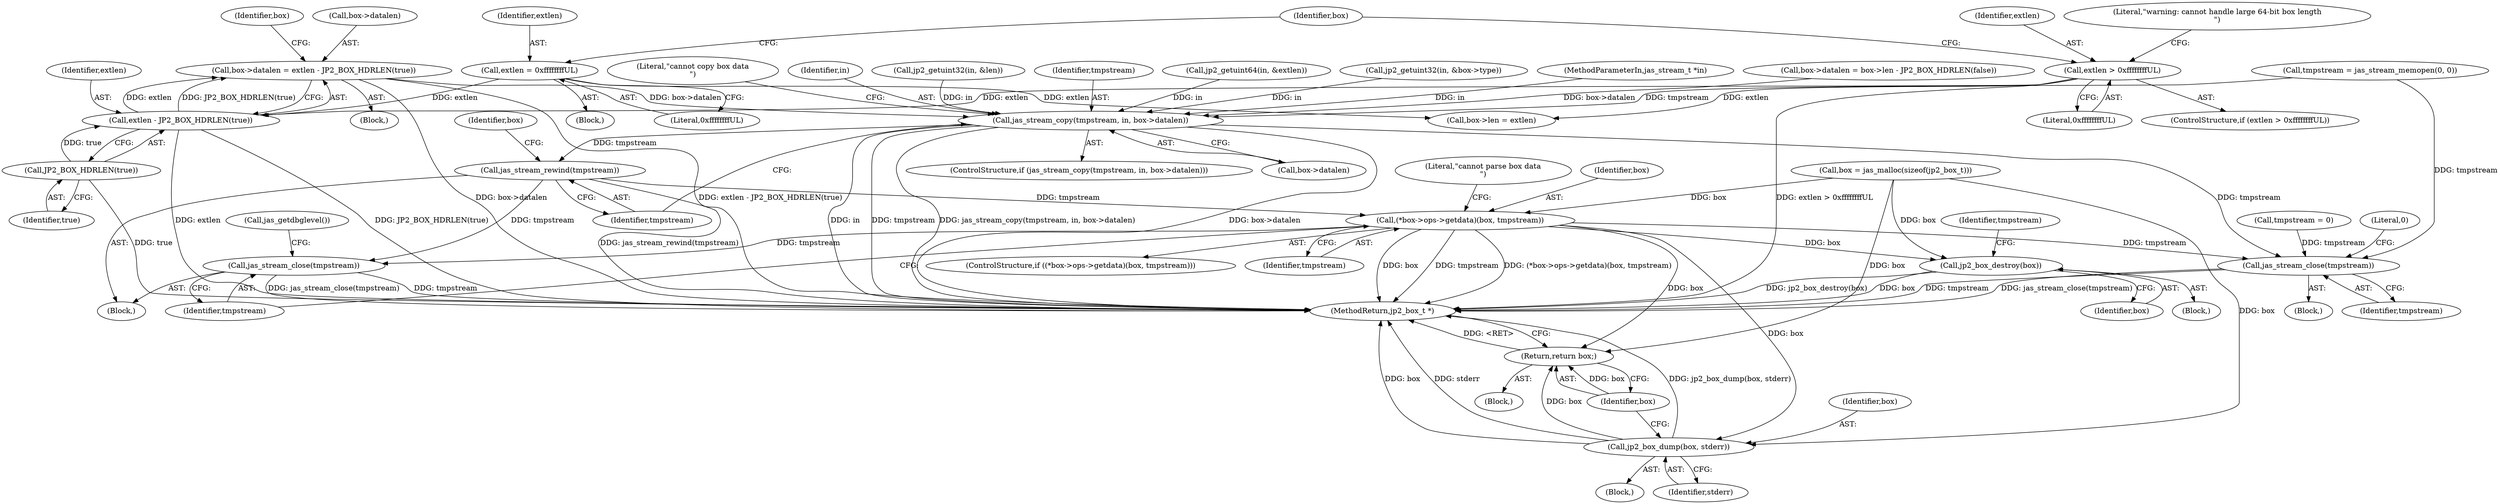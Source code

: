 digraph "0_jasper_bdfe95a6e81ffb4b2fad31a76b57943695beed20_0@integer" {
"1000214" [label="(Call,box->datalen = extlen - JP2_BOX_HDRLEN(true))"];
"1000218" [label="(Call,extlen - JP2_BOX_HDRLEN(true))"];
"1000200" [label="(Call,extlen > 0xffffffffUL)"];
"1000206" [label="(Call,extlen = 0xffffffffUL)"];
"1000220" [label="(Call,JP2_BOX_HDRLEN(true))"];
"1000273" [label="(Call,jas_stream_copy(tmpstream, in, box->datalen))"];
"1000283" [label="(Call,jas_stream_rewind(tmpstream))"];
"1000301" [label="(Call,(*box->ops->getdata)(box, tmpstream))"];
"1000308" [label="(Call,jas_stream_close(tmpstream))"];
"1000315" [label="(Call,jp2_box_dump(box, stderr))"];
"1000318" [label="(Return,return box;)"];
"1000324" [label="(Call,jp2_box_destroy(box))"];
"1000329" [label="(Call,jas_stream_close(tmpstream))"];
"1000214" [label="(Call,box->datalen = extlen - JP2_BOX_HDRLEN(true))"];
"1000306" [label="(Literal,\"cannot parse box data\n\")"];
"1000193" [label="(Call,jp2_getuint64(in, &extlen))"];
"1000219" [label="(Identifier,extlen)"];
"1000218" [label="(Call,extlen - JP2_BOX_HDRLEN(true))"];
"1000199" [label="(ControlStructure,if (extlen > 0xffffffffUL))"];
"1000142" [label="(Call,jp2_getuint32(in, &box->type))"];
"1000314" [label="(Block,)"];
"1000274" [label="(Identifier,tmpstream)"];
"1000211" [label="(Identifier,box)"];
"1000200" [label="(Call,extlen > 0xffffffffUL)"];
"1000207" [label="(Identifier,extlen)"];
"1000323" [label="(Block,)"];
"1000265" [label="(Call,tmpstream = jas_stream_memopen(0, 0))"];
"1000202" [label="(Literal,0xffffffffUL)"];
"1000317" [label="(Identifier,stderr)"];
"1000325" [label="(Identifier,box)"];
"1000208" [label="(Literal,0xffffffffUL)"];
"1000300" [label="(ControlStructure,if ((*box->ops->getdata)(box, tmpstream)))"];
"1000106" [label="(Block,)"];
"1000203" [label="(Block,)"];
"1000105" [label="(MethodParameterIn,jas_stream_t *in)"];
"1000333" [label="(MethodReturn,jp2_box_t *)"];
"1000328" [label="(Block,)"];
"1000283" [label="(Call,jas_stream_rewind(tmpstream))"];
"1000224" [label="(Call,box->datalen = box->len - JP2_BOX_HDRLEN(false))"];
"1000201" [label="(Identifier,extlen)"];
"1000262" [label="(Block,)"];
"1000324" [label="(Call,jp2_box_destroy(box))"];
"1000273" [label="(Call,jas_stream_copy(tmpstream, in, box->datalen))"];
"1000281" [label="(Literal,\"cannot copy box data\n\")"];
"1000312" [label="(Call,jas_getdbglevel())"];
"1000276" [label="(Call,box->datalen)"];
"1000206" [label="(Call,extlen = 0xffffffffUL)"];
"1000303" [label="(Identifier,tmpstream)"];
"1000220" [label="(Call,JP2_BOX_HDRLEN(true))"];
"1000215" [label="(Call,box->datalen)"];
"1000287" [label="(Identifier,box)"];
"1000301" [label="(Call,(*box->ops->getdata)(box, tmpstream))"];
"1000315" [label="(Call,jp2_box_dump(box, stderr))"];
"1000308" [label="(Call,jas_stream_close(tmpstream))"];
"1000302" [label="(Identifier,box)"];
"1000284" [label="(Identifier,tmpstream)"];
"1000209" [label="(Call,box->len = extlen)"];
"1000116" [label="(Call,tmpstream = 0)"];
"1000332" [label="(Literal,0)"];
"1000191" [label="(Block,)"];
"1000272" [label="(ControlStructure,if (jas_stream_copy(tmpstream, in, box->datalen)))"];
"1000329" [label="(Call,jas_stream_close(tmpstream))"];
"1000275" [label="(Identifier,in)"];
"1000318" [label="(Return,return box;)"];
"1000319" [label="(Identifier,box)"];
"1000327" [label="(Identifier,tmpstream)"];
"1000330" [label="(Identifier,tmpstream)"];
"1000138" [label="(Call,jp2_getuint32(in, &len))"];
"1000238" [label="(Identifier,box)"];
"1000205" [label="(Literal,\"warning: cannot handle large 64-bit box length\n\")"];
"1000121" [label="(Call,box = jas_malloc(sizeof(jp2_box_t)))"];
"1000221" [label="(Identifier,true)"];
"1000316" [label="(Identifier,box)"];
"1000309" [label="(Identifier,tmpstream)"];
"1000214" -> "1000191"  [label="AST: "];
"1000214" -> "1000218"  [label="CFG: "];
"1000215" -> "1000214"  [label="AST: "];
"1000218" -> "1000214"  [label="AST: "];
"1000238" -> "1000214"  [label="CFG: "];
"1000214" -> "1000333"  [label="DDG: extlen - JP2_BOX_HDRLEN(true)"];
"1000214" -> "1000333"  [label="DDG: box->datalen"];
"1000218" -> "1000214"  [label="DDG: extlen"];
"1000218" -> "1000214"  [label="DDG: JP2_BOX_HDRLEN(true)"];
"1000214" -> "1000273"  [label="DDG: box->datalen"];
"1000218" -> "1000220"  [label="CFG: "];
"1000219" -> "1000218"  [label="AST: "];
"1000220" -> "1000218"  [label="AST: "];
"1000218" -> "1000333"  [label="DDG: extlen"];
"1000218" -> "1000333"  [label="DDG: JP2_BOX_HDRLEN(true)"];
"1000200" -> "1000218"  [label="DDG: extlen"];
"1000206" -> "1000218"  [label="DDG: extlen"];
"1000220" -> "1000218"  [label="DDG: true"];
"1000200" -> "1000199"  [label="AST: "];
"1000200" -> "1000202"  [label="CFG: "];
"1000201" -> "1000200"  [label="AST: "];
"1000202" -> "1000200"  [label="AST: "];
"1000205" -> "1000200"  [label="CFG: "];
"1000211" -> "1000200"  [label="CFG: "];
"1000200" -> "1000333"  [label="DDG: extlen > 0xffffffffUL"];
"1000200" -> "1000209"  [label="DDG: extlen"];
"1000206" -> "1000203"  [label="AST: "];
"1000206" -> "1000208"  [label="CFG: "];
"1000207" -> "1000206"  [label="AST: "];
"1000208" -> "1000206"  [label="AST: "];
"1000211" -> "1000206"  [label="CFG: "];
"1000206" -> "1000209"  [label="DDG: extlen"];
"1000220" -> "1000221"  [label="CFG: "];
"1000221" -> "1000220"  [label="AST: "];
"1000220" -> "1000333"  [label="DDG: true"];
"1000273" -> "1000272"  [label="AST: "];
"1000273" -> "1000276"  [label="CFG: "];
"1000274" -> "1000273"  [label="AST: "];
"1000275" -> "1000273"  [label="AST: "];
"1000276" -> "1000273"  [label="AST: "];
"1000281" -> "1000273"  [label="CFG: "];
"1000284" -> "1000273"  [label="CFG: "];
"1000273" -> "1000333"  [label="DDG: box->datalen"];
"1000273" -> "1000333"  [label="DDG: in"];
"1000273" -> "1000333"  [label="DDG: tmpstream"];
"1000273" -> "1000333"  [label="DDG: jas_stream_copy(tmpstream, in, box->datalen)"];
"1000265" -> "1000273"  [label="DDG: tmpstream"];
"1000193" -> "1000273"  [label="DDG: in"];
"1000138" -> "1000273"  [label="DDG: in"];
"1000142" -> "1000273"  [label="DDG: in"];
"1000105" -> "1000273"  [label="DDG: in"];
"1000224" -> "1000273"  [label="DDG: box->datalen"];
"1000273" -> "1000283"  [label="DDG: tmpstream"];
"1000273" -> "1000329"  [label="DDG: tmpstream"];
"1000283" -> "1000262"  [label="AST: "];
"1000283" -> "1000284"  [label="CFG: "];
"1000284" -> "1000283"  [label="AST: "];
"1000287" -> "1000283"  [label="CFG: "];
"1000283" -> "1000333"  [label="DDG: jas_stream_rewind(tmpstream)"];
"1000283" -> "1000301"  [label="DDG: tmpstream"];
"1000283" -> "1000308"  [label="DDG: tmpstream"];
"1000301" -> "1000300"  [label="AST: "];
"1000301" -> "1000303"  [label="CFG: "];
"1000302" -> "1000301"  [label="AST: "];
"1000303" -> "1000301"  [label="AST: "];
"1000306" -> "1000301"  [label="CFG: "];
"1000309" -> "1000301"  [label="CFG: "];
"1000301" -> "1000333"  [label="DDG: tmpstream"];
"1000301" -> "1000333"  [label="DDG: (*box->ops->getdata)(box, tmpstream)"];
"1000301" -> "1000333"  [label="DDG: box"];
"1000121" -> "1000301"  [label="DDG: box"];
"1000301" -> "1000308"  [label="DDG: tmpstream"];
"1000301" -> "1000315"  [label="DDG: box"];
"1000301" -> "1000318"  [label="DDG: box"];
"1000301" -> "1000324"  [label="DDG: box"];
"1000301" -> "1000329"  [label="DDG: tmpstream"];
"1000308" -> "1000262"  [label="AST: "];
"1000308" -> "1000309"  [label="CFG: "];
"1000309" -> "1000308"  [label="AST: "];
"1000312" -> "1000308"  [label="CFG: "];
"1000308" -> "1000333"  [label="DDG: tmpstream"];
"1000308" -> "1000333"  [label="DDG: jas_stream_close(tmpstream)"];
"1000315" -> "1000314"  [label="AST: "];
"1000315" -> "1000317"  [label="CFG: "];
"1000316" -> "1000315"  [label="AST: "];
"1000317" -> "1000315"  [label="AST: "];
"1000319" -> "1000315"  [label="CFG: "];
"1000315" -> "1000333"  [label="DDG: jp2_box_dump(box, stderr)"];
"1000315" -> "1000333"  [label="DDG: box"];
"1000315" -> "1000333"  [label="DDG: stderr"];
"1000121" -> "1000315"  [label="DDG: box"];
"1000315" -> "1000318"  [label="DDG: box"];
"1000318" -> "1000106"  [label="AST: "];
"1000318" -> "1000319"  [label="CFG: "];
"1000319" -> "1000318"  [label="AST: "];
"1000333" -> "1000318"  [label="CFG: "];
"1000318" -> "1000333"  [label="DDG: <RET>"];
"1000319" -> "1000318"  [label="DDG: box"];
"1000121" -> "1000318"  [label="DDG: box"];
"1000324" -> "1000323"  [label="AST: "];
"1000324" -> "1000325"  [label="CFG: "];
"1000325" -> "1000324"  [label="AST: "];
"1000327" -> "1000324"  [label="CFG: "];
"1000324" -> "1000333"  [label="DDG: jp2_box_destroy(box)"];
"1000324" -> "1000333"  [label="DDG: box"];
"1000121" -> "1000324"  [label="DDG: box"];
"1000329" -> "1000328"  [label="AST: "];
"1000329" -> "1000330"  [label="CFG: "];
"1000330" -> "1000329"  [label="AST: "];
"1000332" -> "1000329"  [label="CFG: "];
"1000329" -> "1000333"  [label="DDG: jas_stream_close(tmpstream)"];
"1000329" -> "1000333"  [label="DDG: tmpstream"];
"1000116" -> "1000329"  [label="DDG: tmpstream"];
"1000265" -> "1000329"  [label="DDG: tmpstream"];
}
